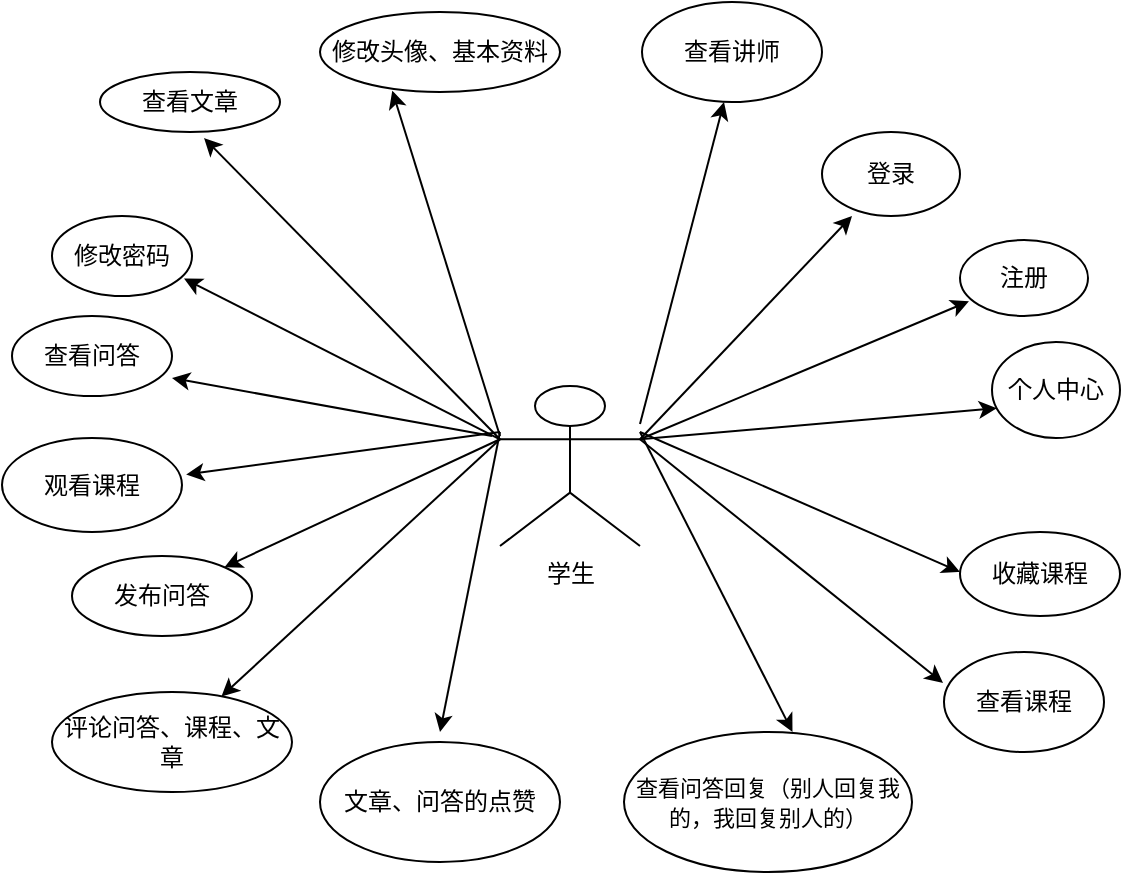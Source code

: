 <mxfile version="14.6.11" type="github">
  <diagram id="TjSw_rBDMxs9Tcgj9jq9" name="第 1 页">
    <mxGraphModel dx="868" dy="488" grid="1" gridSize="10" guides="1" tooltips="1" connect="1" arrows="1" fold="1" page="1" pageScale="1" pageWidth="827" pageHeight="1169" math="0" shadow="0">
      <root>
        <mxCell id="0" />
        <mxCell id="1" parent="0" />
        <mxCell id="acKThWEWyM9xp0uXikXB-1" value="学生" style="shape=umlActor;verticalLabelPosition=bottom;verticalAlign=top;html=1;outlineConnect=0;" vertex="1" parent="1">
          <mxGeometry x="400" y="231" width="70" height="80" as="geometry" />
        </mxCell>
        <mxCell id="acKThWEWyM9xp0uXikXB-2" value="登录" style="ellipse;whiteSpace=wrap;html=1;" vertex="1" parent="1">
          <mxGeometry x="561" y="104" width="69" height="42" as="geometry" />
        </mxCell>
        <mxCell id="acKThWEWyM9xp0uXikXB-3" value="注册" style="ellipse;whiteSpace=wrap;html=1;" vertex="1" parent="1">
          <mxGeometry x="630" y="158" width="64" height="38" as="geometry" />
        </mxCell>
        <mxCell id="acKThWEWyM9xp0uXikXB-4" value="查看课程" style="ellipse;whiteSpace=wrap;html=1;" vertex="1" parent="1">
          <mxGeometry x="622" y="364" width="80" height="50" as="geometry" />
        </mxCell>
        <mxCell id="acKThWEWyM9xp0uXikXB-5" value="查看文章" style="ellipse;whiteSpace=wrap;html=1;" vertex="1" parent="1">
          <mxGeometry x="200" y="74" width="90" height="30" as="geometry" />
        </mxCell>
        <mxCell id="acKThWEWyM9xp0uXikXB-6" value="查看问答" style="ellipse;whiteSpace=wrap;html=1;" vertex="1" parent="1">
          <mxGeometry x="156" y="196" width="80" height="40" as="geometry" />
        </mxCell>
        <mxCell id="acKThWEWyM9xp0uXikXB-7" value="发布问答" style="ellipse;whiteSpace=wrap;html=1;" vertex="1" parent="1">
          <mxGeometry x="186" y="316" width="90" height="40" as="geometry" />
        </mxCell>
        <mxCell id="acKThWEWyM9xp0uXikXB-8" value="评论问答、课程、文章" style="ellipse;whiteSpace=wrap;html=1;" vertex="1" parent="1">
          <mxGeometry x="176" y="384" width="120" height="50" as="geometry" />
        </mxCell>
        <mxCell id="acKThWEWyM9xp0uXikXB-9" value="个人中心" style="ellipse;whiteSpace=wrap;html=1;" vertex="1" parent="1">
          <mxGeometry x="646" y="209" width="64" height="48" as="geometry" />
        </mxCell>
        <mxCell id="acKThWEWyM9xp0uXikXB-10" value="修改密码" style="ellipse;whiteSpace=wrap;html=1;" vertex="1" parent="1">
          <mxGeometry x="176" y="146" width="70" height="40" as="geometry" />
        </mxCell>
        <mxCell id="acKThWEWyM9xp0uXikXB-11" value="&lt;font style=&quot;font-size: 11px&quot;&gt;查看问答回复（别人回复我的，我回复别人的）&lt;/font&gt;" style="ellipse;whiteSpace=wrap;html=1;" vertex="1" parent="1">
          <mxGeometry x="462" y="404" width="144" height="70" as="geometry" />
        </mxCell>
        <mxCell id="acKThWEWyM9xp0uXikXB-14" value="修改头像、基本资料" style="ellipse;whiteSpace=wrap;html=1;" vertex="1" parent="1">
          <mxGeometry x="310" y="44" width="120" height="40" as="geometry" />
        </mxCell>
        <mxCell id="acKThWEWyM9xp0uXikXB-24" value="" style="endArrow=classic;html=1;exitX=0;exitY=0.333;exitDx=0;exitDy=0;exitPerimeter=0;" edge="1" parent="1" source="acKThWEWyM9xp0uXikXB-1" target="acKThWEWyM9xp0uXikXB-7">
          <mxGeometry width="50" height="50" relative="1" as="geometry">
            <mxPoint x="396" y="256" as="sourcePoint" />
            <mxPoint x="426" y="286" as="targetPoint" />
          </mxGeometry>
        </mxCell>
        <mxCell id="acKThWEWyM9xp0uXikXB-25" value="" style="endArrow=classic;html=1;entryX=1;entryY=0.775;entryDx=0;entryDy=0;entryPerimeter=0;" edge="1" parent="1" target="acKThWEWyM9xp0uXikXB-6">
          <mxGeometry width="50" height="50" relative="1" as="geometry">
            <mxPoint x="396" y="256" as="sourcePoint" />
            <mxPoint x="235.998" y="261.257" as="targetPoint" />
          </mxGeometry>
        </mxCell>
        <mxCell id="acKThWEWyM9xp0uXikXB-26" value="" style="endArrow=classic;html=1;exitX=0;exitY=0.333;exitDx=0;exitDy=0;exitPerimeter=0;" edge="1" parent="1" source="acKThWEWyM9xp0uXikXB-1" target="acKThWEWyM9xp0uXikXB-8">
          <mxGeometry width="50" height="50" relative="1" as="geometry">
            <mxPoint x="396" y="256" as="sourcePoint" />
            <mxPoint x="295.998" y="395.997" as="targetPoint" />
          </mxGeometry>
        </mxCell>
        <mxCell id="acKThWEWyM9xp0uXikXB-27" value="" style="endArrow=classic;html=1;exitX=0;exitY=0.333;exitDx=0;exitDy=0;exitPerimeter=0;entryX=0.943;entryY=0.782;entryDx=0;entryDy=0;entryPerimeter=0;" edge="1" parent="1" source="acKThWEWyM9xp0uXikXB-1" target="acKThWEWyM9xp0uXikXB-10">
          <mxGeometry width="50" height="50" relative="1" as="geometry">
            <mxPoint x="396" y="256" as="sourcePoint" />
            <mxPoint x="235.998" y="175.997" as="targetPoint" />
          </mxGeometry>
        </mxCell>
        <mxCell id="acKThWEWyM9xp0uXikXB-28" value="" style="endArrow=classic;html=1;exitX=0;exitY=0.333;exitDx=0;exitDy=0;exitPerimeter=0;entryX=0.578;entryY=1.1;entryDx=0;entryDy=0;entryPerimeter=0;" edge="1" parent="1" source="acKThWEWyM9xp0uXikXB-1" target="acKThWEWyM9xp0uXikXB-5">
          <mxGeometry width="50" height="50" relative="1" as="geometry">
            <mxPoint x="396" y="256" as="sourcePoint" />
            <mxPoint x="315.998" y="135.997" as="targetPoint" />
          </mxGeometry>
        </mxCell>
        <mxCell id="acKThWEWyM9xp0uXikXB-29" value="" style="endArrow=classic;html=1;exitX=1;exitY=0.333;exitDx=0;exitDy=0;exitPerimeter=0;" edge="1" parent="1" source="acKThWEWyM9xp0uXikXB-1">
          <mxGeometry width="50" height="50" relative="1" as="geometry">
            <mxPoint x="661" y="256" as="sourcePoint" />
            <mxPoint x="576" y="146" as="targetPoint" />
          </mxGeometry>
        </mxCell>
        <mxCell id="acKThWEWyM9xp0uXikXB-30" value="" style="endArrow=classic;html=1;exitX=1;exitY=0.333;exitDx=0;exitDy=0;exitPerimeter=0;entryX=0.07;entryY=0.807;entryDx=0;entryDy=0;entryPerimeter=0;" edge="1" parent="1" source="acKThWEWyM9xp0uXikXB-1" target="acKThWEWyM9xp0uXikXB-3">
          <mxGeometry width="50" height="50" relative="1" as="geometry">
            <mxPoint x="476" y="256" as="sourcePoint" />
            <mxPoint x="592" y="199.33" as="targetPoint" />
          </mxGeometry>
        </mxCell>
        <mxCell id="acKThWEWyM9xp0uXikXB-31" value="" style="endArrow=classic;html=1;exitX=1;exitY=0.333;exitDx=0;exitDy=0;exitPerimeter=0;entryX=0.038;entryY=0.69;entryDx=0;entryDy=0;entryPerimeter=0;" edge="1" parent="1" source="acKThWEWyM9xp0uXikXB-1" target="acKThWEWyM9xp0uXikXB-9">
          <mxGeometry width="50" height="50" relative="1" as="geometry">
            <mxPoint x="480" y="267.667" as="sourcePoint" />
            <mxPoint x="602" y="209.33" as="targetPoint" />
          </mxGeometry>
        </mxCell>
        <mxCell id="acKThWEWyM9xp0uXikXB-32" value="" style="endArrow=classic;html=1;exitX=1;exitY=0.333;exitDx=0;exitDy=0;exitPerimeter=0;entryX=-0.006;entryY=0.31;entryDx=0;entryDy=0;entryPerimeter=0;" edge="1" parent="1" source="acKThWEWyM9xp0uXikXB-1" target="acKThWEWyM9xp0uXikXB-4">
          <mxGeometry width="50" height="50" relative="1" as="geometry">
            <mxPoint x="456" y="346.967" as="sourcePoint" />
            <mxPoint x="594.28" y="366" as="targetPoint" />
          </mxGeometry>
        </mxCell>
        <mxCell id="acKThWEWyM9xp0uXikXB-34" value="" style="endArrow=classic;html=1;entryX=0.301;entryY=0.983;entryDx=0;entryDy=0;entryPerimeter=0;" edge="1" parent="1" target="acKThWEWyM9xp0uXikXB-14">
          <mxGeometry width="50" height="50" relative="1" as="geometry">
            <mxPoint x="400" y="256" as="sourcePoint" />
            <mxPoint x="450" y="206" as="targetPoint" />
          </mxGeometry>
        </mxCell>
        <mxCell id="acKThWEWyM9xp0uXikXB-35" value="" style="endArrow=classic;html=1;entryX=0.585;entryY=0;entryDx=0;entryDy=0;entryPerimeter=0;" edge="1" parent="1" target="acKThWEWyM9xp0uXikXB-11">
          <mxGeometry width="50" height="50" relative="1" as="geometry">
            <mxPoint x="470" y="254" as="sourcePoint" />
            <mxPoint x="530" y="354" as="targetPoint" />
          </mxGeometry>
        </mxCell>
        <mxCell id="acKThWEWyM9xp0uXikXB-36" value="文章、问答的点赞" style="ellipse;whiteSpace=wrap;html=1;" vertex="1" parent="1">
          <mxGeometry x="310" y="409" width="120" height="60" as="geometry" />
        </mxCell>
        <mxCell id="acKThWEWyM9xp0uXikXB-37" value="收藏课程" style="ellipse;whiteSpace=wrap;html=1;" vertex="1" parent="1">
          <mxGeometry x="630" y="304" width="80" height="42" as="geometry" />
        </mxCell>
        <mxCell id="acKThWEWyM9xp0uXikXB-38" value="" style="endArrow=classic;html=1;" edge="1" parent="1">
          <mxGeometry width="50" height="50" relative="1" as="geometry">
            <mxPoint x="470" y="254" as="sourcePoint" />
            <mxPoint x="630" y="324" as="targetPoint" />
          </mxGeometry>
        </mxCell>
        <mxCell id="acKThWEWyM9xp0uXikXB-39" value="" style="endArrow=classic;html=1;" edge="1" parent="1">
          <mxGeometry width="50" height="50" relative="1" as="geometry">
            <mxPoint x="400" y="254" as="sourcePoint" />
            <mxPoint x="370" y="404" as="targetPoint" />
          </mxGeometry>
        </mxCell>
        <mxCell id="acKThWEWyM9xp0uXikXB-40" value="观看课程" style="ellipse;whiteSpace=wrap;html=1;" vertex="1" parent="1">
          <mxGeometry x="151" y="257" width="90" height="47" as="geometry" />
        </mxCell>
        <mxCell id="acKThWEWyM9xp0uXikXB-41" value="" style="endArrow=classic;html=1;entryX=1.023;entryY=0.389;entryDx=0;entryDy=0;entryPerimeter=0;" edge="1" parent="1" target="acKThWEWyM9xp0uXikXB-40">
          <mxGeometry width="50" height="50" relative="1" as="geometry">
            <mxPoint x="400" y="254" as="sourcePoint" />
            <mxPoint x="291" y="231" as="targetPoint" />
          </mxGeometry>
        </mxCell>
        <mxCell id="acKThWEWyM9xp0uXikXB-42" value="查看讲师" style="ellipse;whiteSpace=wrap;html=1;" vertex="1" parent="1">
          <mxGeometry x="471" y="39" width="90" height="50" as="geometry" />
        </mxCell>
        <mxCell id="acKThWEWyM9xp0uXikXB-43" value="" style="endArrow=classic;html=1;" edge="1" parent="1">
          <mxGeometry width="50" height="50" relative="1" as="geometry">
            <mxPoint x="470" y="250" as="sourcePoint" />
            <mxPoint x="512" y="89" as="targetPoint" />
          </mxGeometry>
        </mxCell>
      </root>
    </mxGraphModel>
  </diagram>
</mxfile>
